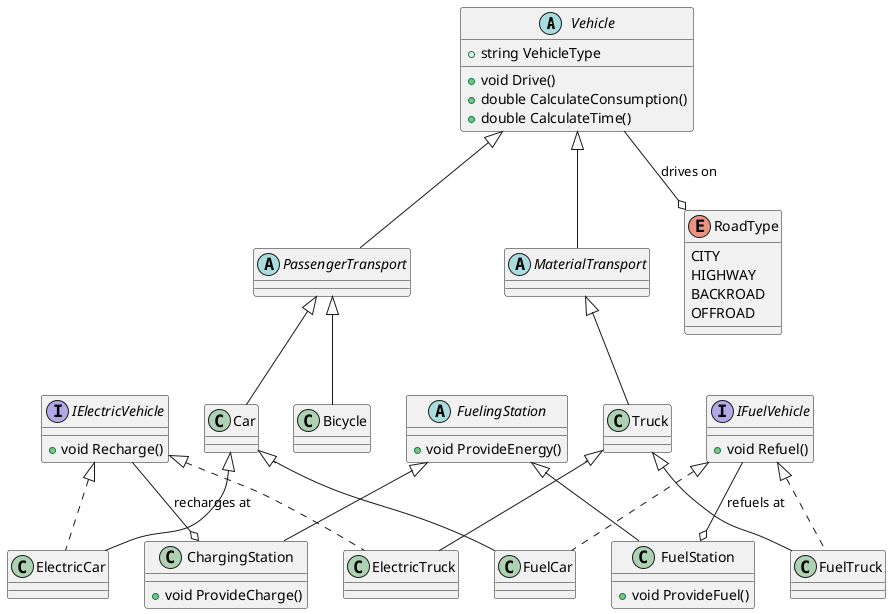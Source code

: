 @startuml
abstract class Vehicle {
    +string VehicleType
    +void Drive()
    +double CalculateConsumption()
    +double CalculateTime()
}

interface IElectricVehicle {
    +void Recharge()
}

interface IFuelVehicle {
    +void Refuel()
}

abstract class PassengerTransport extends Vehicle
abstract class MaterialTransport extends Vehicle

class Car extends PassengerTransport
class Bicycle extends PassengerTransport

class ElectricCar extends Car implements IElectricVehicle
class FuelCar extends Car implements IFuelVehicle

class Truck extends MaterialTransport
class ElectricTruck extends Truck implements IElectricVehicle
class FuelTruck extends Truck implements IFuelVehicle

abstract class FuelingStation {
    +void ProvideEnergy()
}

class FuelStation extends FuelingStation {
    +void ProvideFuel()
}

class ChargingStation extends FuelingStation {
    +void ProvideCharge()
}

enum RoadType {
    CITY
    HIGHWAY
    BACKROAD
    OFFROAD
}

Vehicle --o RoadType : drives on
IElectricVehicle --o ChargingStation : recharges at
IFuelVehicle --o FuelStation : refuels at

@enduml